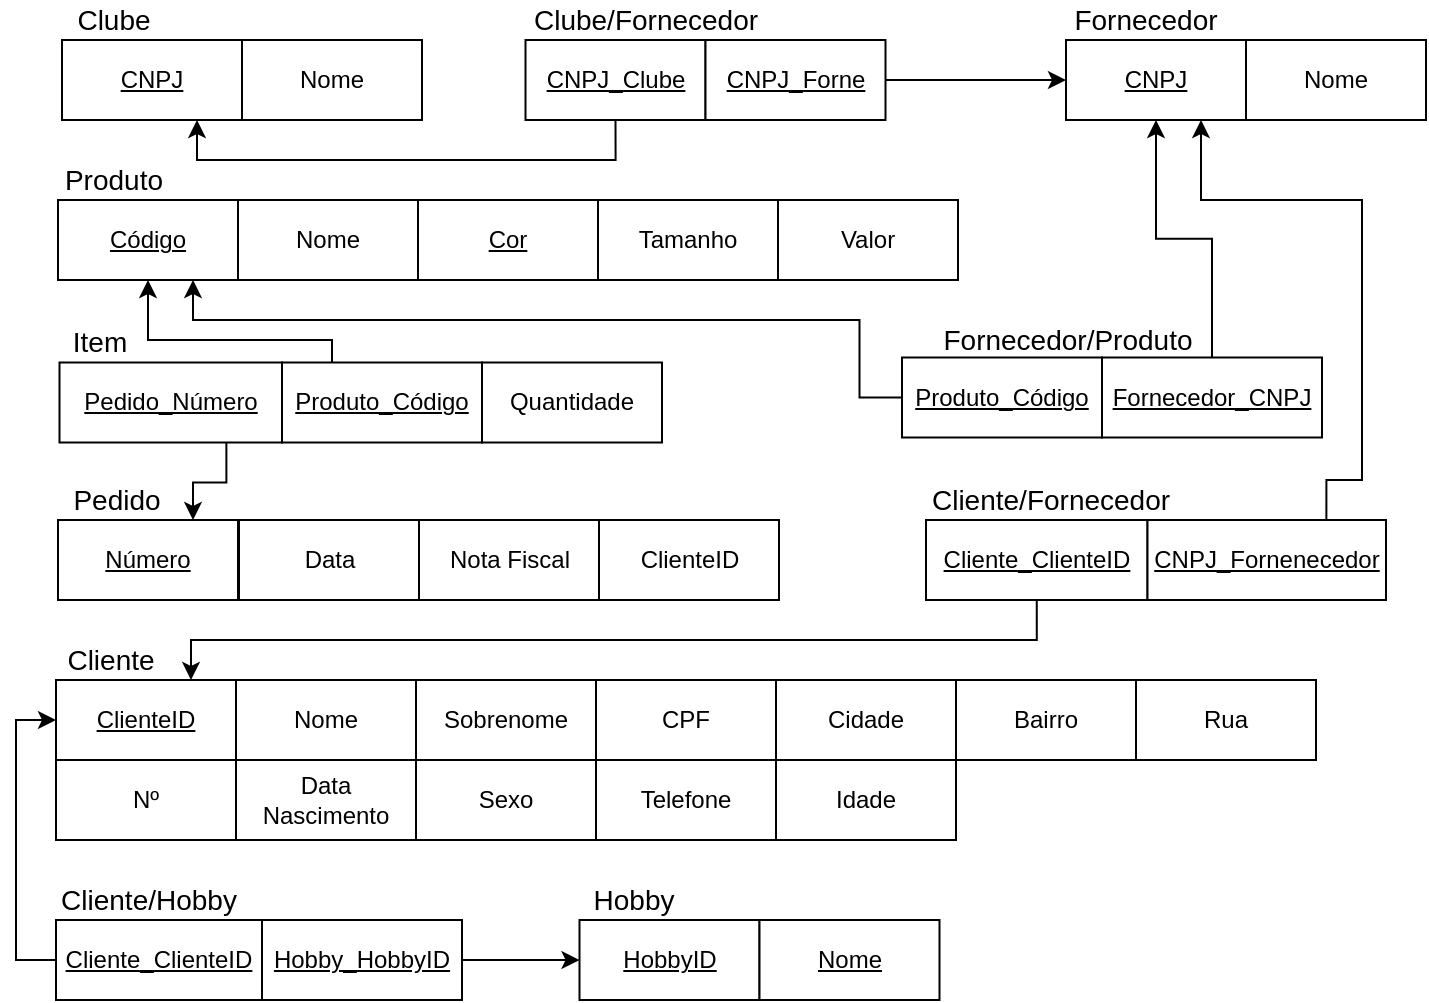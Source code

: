 <mxfile version="21.1.2" type="device">
  <diagram name="Página-1" id="mUgr-0Y7CDFDTA0PWkUs">
    <mxGraphModel dx="1674" dy="844" grid="1" gridSize="10" guides="1" tooltips="1" connect="1" arrows="1" fold="1" page="1" pageScale="1" pageWidth="827" pageHeight="1169" math="0" shadow="0">
      <root>
        <mxCell id="0" />
        <mxCell id="1" parent="0" />
        <mxCell id="APLnyyu-NKTf5BOjXMQR-1" value="&lt;u&gt;CNPJ&lt;/u&gt;" style="rounded=0;whiteSpace=wrap;html=1;" parent="1" vertex="1">
          <mxGeometry x="80" y="60" width="90" height="40" as="geometry" />
        </mxCell>
        <mxCell id="APLnyyu-NKTf5BOjXMQR-2" value="Nome" style="rounded=0;whiteSpace=wrap;html=1;" parent="1" vertex="1">
          <mxGeometry x="170" y="60" width="90" height="40" as="geometry" />
        </mxCell>
        <mxCell id="APLnyyu-NKTf5BOjXMQR-5" value="&lt;font style=&quot;font-size: 14px;&quot;&gt;Clube&lt;/font&gt;" style="text;html=1;strokeColor=none;fillColor=none;align=center;verticalAlign=middle;whiteSpace=wrap;rounded=0;" parent="1" vertex="1">
          <mxGeometry x="80" y="40" width="52" height="20" as="geometry" />
        </mxCell>
        <mxCell id="APLnyyu-NKTf5BOjXMQR-7" value="&lt;font style=&quot;font-size: 14px;&quot;&gt;Fornecedor&lt;/font&gt;" style="text;html=1;strokeColor=none;fillColor=none;align=center;verticalAlign=middle;whiteSpace=wrap;rounded=0;" parent="1" vertex="1">
          <mxGeometry x="582" y="40" width="80" height="20" as="geometry" />
        </mxCell>
        <mxCell id="APLnyyu-NKTf5BOjXMQR-8" value="&lt;u&gt;CNPJ&lt;/u&gt;" style="rounded=0;whiteSpace=wrap;html=1;" parent="1" vertex="1">
          <mxGeometry x="582" y="60" width="90" height="40" as="geometry" />
        </mxCell>
        <mxCell id="APLnyyu-NKTf5BOjXMQR-9" value="Nome" style="rounded=0;whiteSpace=wrap;html=1;" parent="1" vertex="1">
          <mxGeometry x="672" y="60" width="90" height="40" as="geometry" />
        </mxCell>
        <mxCell id="vV3DHn_Lq2XUR0X3IDpc-60" value="&lt;u&gt;CNPJ_Clube&lt;/u&gt;" style="rounded=0;whiteSpace=wrap;html=1;" parent="1" vertex="1">
          <mxGeometry x="311.75" y="60" width="90" height="40" as="geometry" />
        </mxCell>
        <mxCell id="WyeyBzfe6atFGpclWhun-88" style="edgeStyle=orthogonalEdgeStyle;rounded=0;orthogonalLoop=1;jettySize=auto;html=1;entryX=0;entryY=0.5;entryDx=0;entryDy=0;" parent="1" source="vV3DHn_Lq2XUR0X3IDpc-61" target="APLnyyu-NKTf5BOjXMQR-8" edge="1">
          <mxGeometry relative="1" as="geometry">
            <mxPoint x="605" y="100" as="targetPoint" />
          </mxGeometry>
        </mxCell>
        <mxCell id="vV3DHn_Lq2XUR0X3IDpc-61" value="&lt;u&gt;CNPJ_Forne&lt;/u&gt;" style="rounded=0;whiteSpace=wrap;html=1;" parent="1" vertex="1">
          <mxGeometry x="401.75" y="60" width="90" height="40" as="geometry" />
        </mxCell>
        <mxCell id="vV3DHn_Lq2XUR0X3IDpc-62" value="&lt;font style=&quot;font-size: 14px;&quot;&gt;Clube/Fornecedor&lt;/font&gt;" style="text;html=1;strokeColor=none;fillColor=none;align=center;verticalAlign=middle;whiteSpace=wrap;rounded=0;" parent="1" vertex="1">
          <mxGeometry x="311.75" y="40" width="120.25" height="20" as="geometry" />
        </mxCell>
        <mxCell id="WyeyBzfe6atFGpclWhun-44" value="&lt;font style=&quot;font-size: 14px;&quot;&gt;Cliente&lt;/font&gt;" style="text;html=1;strokeColor=none;fillColor=none;align=center;verticalAlign=middle;whiteSpace=wrap;rounded=0;" parent="1" vertex="1">
          <mxGeometry x="77" y="360" width="55" height="20" as="geometry" />
        </mxCell>
        <mxCell id="WyeyBzfe6atFGpclWhun-45" value="&lt;u&gt;Código&lt;/u&gt;" style="rounded=0;whiteSpace=wrap;html=1;" parent="1" vertex="1">
          <mxGeometry x="78" y="140" width="90" height="40" as="geometry" />
        </mxCell>
        <mxCell id="WyeyBzfe6atFGpclWhun-46" value="Nome" style="rounded=0;whiteSpace=wrap;html=1;" parent="1" vertex="1">
          <mxGeometry x="168" y="140" width="90" height="40" as="geometry" />
        </mxCell>
        <mxCell id="WyeyBzfe6atFGpclWhun-47" value="Tamanho" style="rounded=0;whiteSpace=wrap;html=1;" parent="1" vertex="1">
          <mxGeometry x="348" y="140" width="90" height="40" as="geometry" />
        </mxCell>
        <mxCell id="WyeyBzfe6atFGpclWhun-48" value="Valor" style="rounded=0;whiteSpace=wrap;html=1;" parent="1" vertex="1">
          <mxGeometry x="438" y="140" width="90" height="40" as="geometry" />
        </mxCell>
        <mxCell id="WyeyBzfe6atFGpclWhun-49" value="&lt;font style=&quot;font-size: 14px;&quot;&gt;Produto&lt;/font&gt;" style="text;html=1;strokeColor=none;fillColor=none;align=center;verticalAlign=middle;whiteSpace=wrap;rounded=0;" parent="1" vertex="1">
          <mxGeometry x="77" y="120" width="57.5" height="20" as="geometry" />
        </mxCell>
        <mxCell id="PfaVEGPcRhDJqUQhjH0x-12" style="edgeStyle=orthogonalEdgeStyle;rounded=0;orthogonalLoop=1;jettySize=auto;html=1;exitX=0;exitY=0.5;exitDx=0;exitDy=0;entryX=0;entryY=0.5;entryDx=0;entryDy=0;" parent="1" source="WyeyBzfe6atFGpclWhun-53" target="WyeyBzfe6atFGpclWhun-75" edge="1">
          <mxGeometry relative="1" as="geometry" />
        </mxCell>
        <mxCell id="WyeyBzfe6atFGpclWhun-53" value="&lt;u&gt;Cliente_ClienteID&lt;/u&gt;" style="rounded=0;whiteSpace=wrap;html=1;" parent="1" vertex="1">
          <mxGeometry x="77" y="500" width="103" height="40" as="geometry" />
        </mxCell>
        <mxCell id="HdynCi393oNi04jg914S-12" style="edgeStyle=orthogonalEdgeStyle;rounded=0;orthogonalLoop=1;jettySize=auto;html=1;exitX=1;exitY=0.5;exitDx=0;exitDy=0;entryX=0;entryY=0.5;entryDx=0;entryDy=0;" edge="1" parent="1" source="WyeyBzfe6atFGpclWhun-54" target="HdynCi393oNi04jg914S-8">
          <mxGeometry relative="1" as="geometry" />
        </mxCell>
        <mxCell id="WyeyBzfe6atFGpclWhun-54" value="&lt;u&gt;Hobby_HobbyID&lt;/u&gt;" style="rounded=0;whiteSpace=wrap;html=1;" parent="1" vertex="1">
          <mxGeometry x="180" y="500" width="100" height="40" as="geometry" />
        </mxCell>
        <mxCell id="WyeyBzfe6atFGpclWhun-55" value="&lt;font style=&quot;font-size: 14px;&quot;&gt;Cliente/Hobby&lt;/font&gt;" style="text;html=1;strokeColor=none;fillColor=none;align=center;verticalAlign=middle;whiteSpace=wrap;rounded=0;" parent="1" vertex="1">
          <mxGeometry x="77" y="480" width="93" height="20" as="geometry" />
        </mxCell>
        <mxCell id="WyeyBzfe6atFGpclWhun-59" value="&lt;u&gt;Cor&lt;/u&gt;" style="rounded=0;whiteSpace=wrap;html=1;" parent="1" vertex="1">
          <mxGeometry x="258" y="140" width="90" height="40" as="geometry" />
        </mxCell>
        <mxCell id="PfaVEGPcRhDJqUQhjH0x-9" style="edgeStyle=orthogonalEdgeStyle;rounded=0;orthogonalLoop=1;jettySize=auto;html=1;exitX=0.5;exitY=0;exitDx=0;exitDy=0;entryX=0.5;entryY=1;entryDx=0;entryDy=0;" parent="1" source="WyeyBzfe6atFGpclWhun-62" target="APLnyyu-NKTf5BOjXMQR-8" edge="1">
          <mxGeometry relative="1" as="geometry" />
        </mxCell>
        <mxCell id="WyeyBzfe6atFGpclWhun-62" value="&lt;u&gt;Fornecedor_CNPJ&lt;/u&gt;" style="rounded=0;whiteSpace=wrap;html=1;" parent="1" vertex="1">
          <mxGeometry x="600" y="218.75" width="110" height="40" as="geometry" />
        </mxCell>
        <mxCell id="WyeyBzfe6atFGpclWhun-63" value="&lt;u&gt;Produto_Código&lt;/u&gt;" style="rounded=0;whiteSpace=wrap;html=1;" parent="1" vertex="1">
          <mxGeometry x="500" y="218.75" width="100" height="40" as="geometry" />
        </mxCell>
        <mxCell id="WyeyBzfe6atFGpclWhun-64" value="&lt;font style=&quot;font-size: 14px;&quot;&gt;Fornecedor/Produto&lt;/font&gt;" style="text;html=1;strokeColor=none;fillColor=none;align=center;verticalAlign=middle;whiteSpace=wrap;rounded=0;" parent="1" vertex="1">
          <mxGeometry x="518.75" y="201.25" width="128" height="17.5" as="geometry" />
        </mxCell>
        <mxCell id="WyeyBzfe6atFGpclWhun-65" style="edgeStyle=orthogonalEdgeStyle;rounded=0;orthogonalLoop=1;jettySize=auto;html=1;exitX=0.5;exitY=1;exitDx=0;exitDy=0;" parent="1" source="WyeyBzfe6atFGpclWhun-64" target="WyeyBzfe6atFGpclWhun-64" edge="1">
          <mxGeometry relative="1" as="geometry" />
        </mxCell>
        <mxCell id="PfaVEGPcRhDJqUQhjH0x-13" style="edgeStyle=orthogonalEdgeStyle;rounded=0;orthogonalLoop=1;jettySize=auto;html=1;exitX=0.5;exitY=1;exitDx=0;exitDy=0;entryX=0.75;entryY=0;entryDx=0;entryDy=0;" parent="1" source="WyeyBzfe6atFGpclWhun-66" target="WyeyBzfe6atFGpclWhun-75" edge="1">
          <mxGeometry relative="1" as="geometry" />
        </mxCell>
        <mxCell id="WyeyBzfe6atFGpclWhun-66" value="&lt;u&gt;Cliente_ClienteID&lt;/u&gt;" style="rounded=0;whiteSpace=wrap;html=1;" parent="1" vertex="1">
          <mxGeometry x="512" y="300" width="110.75" height="40" as="geometry" />
        </mxCell>
        <mxCell id="PfaVEGPcRhDJqUQhjH0x-11" style="edgeStyle=orthogonalEdgeStyle;rounded=0;orthogonalLoop=1;jettySize=auto;html=1;entryX=0.75;entryY=1;entryDx=0;entryDy=0;exitX=0.75;exitY=0;exitDx=0;exitDy=0;" parent="1" source="WyeyBzfe6atFGpclWhun-67" target="APLnyyu-NKTf5BOjXMQR-8" edge="1">
          <mxGeometry relative="1" as="geometry">
            <Array as="points">
              <mxPoint x="712" y="280" />
              <mxPoint x="730" y="280" />
              <mxPoint x="730" y="140" />
              <mxPoint x="650" y="140" />
            </Array>
            <mxPoint x="770" y="280" as="sourcePoint" />
          </mxGeometry>
        </mxCell>
        <mxCell id="WyeyBzfe6atFGpclWhun-67" value="&lt;u&gt;CNPJ_Fornenecedor&lt;/u&gt;" style="rounded=0;whiteSpace=wrap;html=1;" parent="1" vertex="1">
          <mxGeometry x="622.75" y="300" width="119.25" height="40" as="geometry" />
        </mxCell>
        <mxCell id="WyeyBzfe6atFGpclWhun-68" value="&lt;font style=&quot;font-size: 14px;&quot;&gt;Cliente/Fornecedor&lt;/font&gt;" style="text;html=1;strokeColor=none;fillColor=none;align=center;verticalAlign=middle;whiteSpace=wrap;rounded=0;" parent="1" vertex="1">
          <mxGeometry x="512" y="280" width="125" height="20" as="geometry" />
        </mxCell>
        <mxCell id="WyeyBzfe6atFGpclWhun-69" value="&lt;font style=&quot;font-size: 14px;&quot;&gt;Pedido&lt;/font&gt;" style="text;html=1;strokeColor=none;fillColor=none;align=center;verticalAlign=middle;whiteSpace=wrap;rounded=0;" parent="1" vertex="1">
          <mxGeometry x="78.5" y="280" width="56.5" height="20" as="geometry" />
        </mxCell>
        <mxCell id="WyeyBzfe6atFGpclWhun-70" value="&lt;u&gt;Número&lt;/u&gt;" style="rounded=0;whiteSpace=wrap;html=1;" parent="1" vertex="1">
          <mxGeometry x="78" y="300" width="90" height="40" as="geometry" />
        </mxCell>
        <mxCell id="WyeyBzfe6atFGpclWhun-72" value="Data" style="rounded=0;whiteSpace=wrap;html=1;" parent="1" vertex="1">
          <mxGeometry x="168.5" y="300" width="90" height="40" as="geometry" />
        </mxCell>
        <mxCell id="WyeyBzfe6atFGpclWhun-73" value="Nota Fiscal" style="rounded=0;whiteSpace=wrap;html=1;" parent="1" vertex="1">
          <mxGeometry x="258.5" y="300" width="90" height="40" as="geometry" />
        </mxCell>
        <mxCell id="WyeyBzfe6atFGpclWhun-74" value="ClienteID" style="rounded=0;whiteSpace=wrap;html=1;" parent="1" vertex="1">
          <mxGeometry x="348.5" y="300" width="90" height="40" as="geometry" />
        </mxCell>
        <mxCell id="WyeyBzfe6atFGpclWhun-75" value="&lt;u&gt;ClienteID&lt;/u&gt;" style="rounded=0;whiteSpace=wrap;html=1;" parent="1" vertex="1">
          <mxGeometry x="77" y="380" width="90" height="40" as="geometry" />
        </mxCell>
        <mxCell id="WyeyBzfe6atFGpclWhun-76" value="Nome" style="rounded=0;whiteSpace=wrap;html=1;" parent="1" vertex="1">
          <mxGeometry x="167" y="380" width="90" height="40" as="geometry" />
        </mxCell>
        <mxCell id="WyeyBzfe6atFGpclWhun-77" value="Sobrenome" style="rounded=0;whiteSpace=wrap;html=1;" parent="1" vertex="1">
          <mxGeometry x="257" y="380" width="90" height="40" as="geometry" />
        </mxCell>
        <mxCell id="WyeyBzfe6atFGpclWhun-78" value="CPF" style="rounded=0;whiteSpace=wrap;html=1;" parent="1" vertex="1">
          <mxGeometry x="347" y="380" width="90" height="40" as="geometry" />
        </mxCell>
        <mxCell id="WyeyBzfe6atFGpclWhun-79" value="Cidade" style="rounded=0;whiteSpace=wrap;html=1;" parent="1" vertex="1">
          <mxGeometry x="437" y="380" width="90" height="40" as="geometry" />
        </mxCell>
        <mxCell id="WyeyBzfe6atFGpclWhun-80" value="Bairro" style="rounded=0;whiteSpace=wrap;html=1;" parent="1" vertex="1">
          <mxGeometry x="527" y="380" width="90" height="40" as="geometry" />
        </mxCell>
        <mxCell id="WyeyBzfe6atFGpclWhun-81" value="Nº" style="rounded=0;whiteSpace=wrap;html=1;" parent="1" vertex="1">
          <mxGeometry x="77" y="420" width="90" height="40" as="geometry" />
        </mxCell>
        <mxCell id="WyeyBzfe6atFGpclWhun-82" value="Data Nascimento" style="rounded=0;whiteSpace=wrap;html=1;" parent="1" vertex="1">
          <mxGeometry x="167" y="420" width="90" height="40" as="geometry" />
        </mxCell>
        <mxCell id="WyeyBzfe6atFGpclWhun-83" value="Sexo" style="rounded=0;whiteSpace=wrap;html=1;" parent="1" vertex="1">
          <mxGeometry x="257" y="420" width="90" height="40" as="geometry" />
        </mxCell>
        <mxCell id="WyeyBzfe6atFGpclWhun-84" value="Rua" style="rounded=0;whiteSpace=wrap;html=1;" parent="1" vertex="1">
          <mxGeometry x="617" y="380" width="90" height="40" as="geometry" />
        </mxCell>
        <mxCell id="WyeyBzfe6atFGpclWhun-85" style="edgeStyle=orthogonalEdgeStyle;rounded=0;orthogonalLoop=1;jettySize=auto;html=1;exitX=0.5;exitY=1;exitDx=0;exitDy=0;" parent="1" source="WyeyBzfe6atFGpclWhun-75" target="WyeyBzfe6atFGpclWhun-75" edge="1">
          <mxGeometry relative="1" as="geometry" />
        </mxCell>
        <mxCell id="PfaVEGPcRhDJqUQhjH0x-7" style="edgeStyle=orthogonalEdgeStyle;rounded=0;orthogonalLoop=1;jettySize=auto;html=1;exitX=0.25;exitY=0;exitDx=0;exitDy=0;entryX=0.5;entryY=1;entryDx=0;entryDy=0;" parent="1" source="PfaVEGPcRhDJqUQhjH0x-2" target="WyeyBzfe6atFGpclWhun-45" edge="1">
          <mxGeometry relative="1" as="geometry">
            <Array as="points">
              <mxPoint x="215" y="210" />
              <mxPoint x="123" y="210" />
            </Array>
          </mxGeometry>
        </mxCell>
        <mxCell id="PfaVEGPcRhDJqUQhjH0x-2" value="&lt;u&gt;Produto_Código&lt;/u&gt;" style="rounded=0;whiteSpace=wrap;html=1;" parent="1" vertex="1">
          <mxGeometry x="190" y="221.25" width="100" height="40" as="geometry" />
        </mxCell>
        <mxCell id="HdynCi393oNi04jg914S-6" style="edgeStyle=orthogonalEdgeStyle;rounded=0;orthogonalLoop=1;jettySize=auto;html=1;exitX=0.75;exitY=1;exitDx=0;exitDy=0;entryX=0.75;entryY=0;entryDx=0;entryDy=0;" edge="1" parent="1" source="PfaVEGPcRhDJqUQhjH0x-3" target="WyeyBzfe6atFGpclWhun-70">
          <mxGeometry relative="1" as="geometry" />
        </mxCell>
        <mxCell id="PfaVEGPcRhDJqUQhjH0x-3" value="&lt;u&gt;Pedido_Número&lt;/u&gt;" style="rounded=0;whiteSpace=wrap;html=1;" parent="1" vertex="1">
          <mxGeometry x="78.75" y="221.25" width="111.25" height="40" as="geometry" />
        </mxCell>
        <mxCell id="PfaVEGPcRhDJqUQhjH0x-4" value="&lt;font style=&quot;font-size: 14px;&quot;&gt;Item&lt;/font&gt;" style="text;html=1;strokeColor=none;fillColor=none;align=center;verticalAlign=middle;whiteSpace=wrap;rounded=0;" parent="1" vertex="1">
          <mxGeometry x="78.75" y="201.25" width="40" height="20" as="geometry" />
        </mxCell>
        <mxCell id="PfaVEGPcRhDJqUQhjH0x-5" style="edgeStyle=orthogonalEdgeStyle;rounded=0;orthogonalLoop=1;jettySize=auto;html=1;exitX=0.5;exitY=1;exitDx=0;exitDy=0;" parent="1" source="PfaVEGPcRhDJqUQhjH0x-4" target="PfaVEGPcRhDJqUQhjH0x-4" edge="1">
          <mxGeometry relative="1" as="geometry" />
        </mxCell>
        <mxCell id="PfaVEGPcRhDJqUQhjH0x-14" value="Telefone" style="rounded=0;whiteSpace=wrap;html=1;" parent="1" vertex="1">
          <mxGeometry x="347" y="420" width="90" height="40" as="geometry" />
        </mxCell>
        <mxCell id="1Jdg57wcC1tsPhSfntH9-2" value="Quantidade" style="rounded=0;whiteSpace=wrap;html=1;" parent="1" vertex="1">
          <mxGeometry x="290" y="221.25" width="90" height="40" as="geometry" />
        </mxCell>
        <mxCell id="HdynCi393oNi04jg914S-2" style="edgeStyle=orthogonalEdgeStyle;rounded=0;orthogonalLoop=1;jettySize=auto;html=1;entryX=0.75;entryY=1;entryDx=0;entryDy=0;exitX=0.5;exitY=1;exitDx=0;exitDy=0;" edge="1" parent="1" source="vV3DHn_Lq2XUR0X3IDpc-60" target="APLnyyu-NKTf5BOjXMQR-1">
          <mxGeometry relative="1" as="geometry">
            <mxPoint x="184.5" y="140" as="sourcePoint" />
            <mxPoint x="297.5" y="160" as="targetPoint" />
          </mxGeometry>
        </mxCell>
        <mxCell id="HdynCi393oNi04jg914S-3" style="edgeStyle=orthogonalEdgeStyle;rounded=0;orthogonalLoop=1;jettySize=auto;html=1;entryX=0.75;entryY=1;entryDx=0;entryDy=0;exitX=0;exitY=0.5;exitDx=0;exitDy=0;" edge="1" parent="1" source="WyeyBzfe6atFGpclWhun-63" target="WyeyBzfe6atFGpclWhun-45">
          <mxGeometry relative="1" as="geometry">
            <mxPoint x="448.75" y="220" as="sourcePoint" />
            <mxPoint x="132.75" y="190" as="targetPoint" />
            <Array as="points">
              <mxPoint x="478.75" y="239" />
              <mxPoint x="478.75" y="200" />
              <mxPoint x="145.75" y="200" />
            </Array>
          </mxGeometry>
        </mxCell>
        <mxCell id="HdynCi393oNi04jg914S-7" value="Idade" style="rounded=0;whiteSpace=wrap;html=1;" vertex="1" parent="1">
          <mxGeometry x="437" y="420" width="90" height="40" as="geometry" />
        </mxCell>
        <mxCell id="HdynCi393oNi04jg914S-8" value="&lt;u&gt;HobbyID&lt;/u&gt;" style="rounded=0;whiteSpace=wrap;html=1;" vertex="1" parent="1">
          <mxGeometry x="338.75" y="500" width="90" height="40" as="geometry" />
        </mxCell>
        <mxCell id="HdynCi393oNi04jg914S-9" value="&lt;u&gt;Nome&lt;/u&gt;" style="rounded=0;whiteSpace=wrap;html=1;" vertex="1" parent="1">
          <mxGeometry x="428.75" y="500" width="90" height="40" as="geometry" />
        </mxCell>
        <mxCell id="HdynCi393oNi04jg914S-10" value="&lt;font style=&quot;font-size: 14px;&quot;&gt;Hobby&lt;/font&gt;" style="text;html=1;strokeColor=none;fillColor=none;align=center;verticalAlign=middle;whiteSpace=wrap;rounded=0;" vertex="1" parent="1">
          <mxGeometry x="338.75" y="480" width="53.5" height="20" as="geometry" />
        </mxCell>
      </root>
    </mxGraphModel>
  </diagram>
</mxfile>
